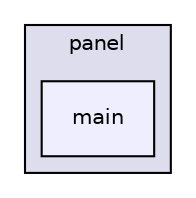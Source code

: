 digraph "Z:/Development/AeroQuadCommunicator/AeroQuadCommunicator/panel/main" {
  compound=true
  node [ fontsize="10", fontname="Helvetica"];
  edge [ labelfontsize="10", labelfontname="Helvetica"];
  subgraph clusterdir_d0ad9d8b5049107d08fae70e7ac21e52 {
    graph [ bgcolor="#ddddee", pencolor="black", label="panel" fontname="Helvetica", fontsize="10", URL="dir_d0ad9d8b5049107d08fae70e7ac21e52.html"]
  dir_18b68ff9a7c7760e4fb45886d4dbd084 [shape=box, label="main", style="filled", fillcolor="#eeeeff", pencolor="black", URL="dir_18b68ff9a7c7760e4fb45886d4dbd084.html"];
  }
}
